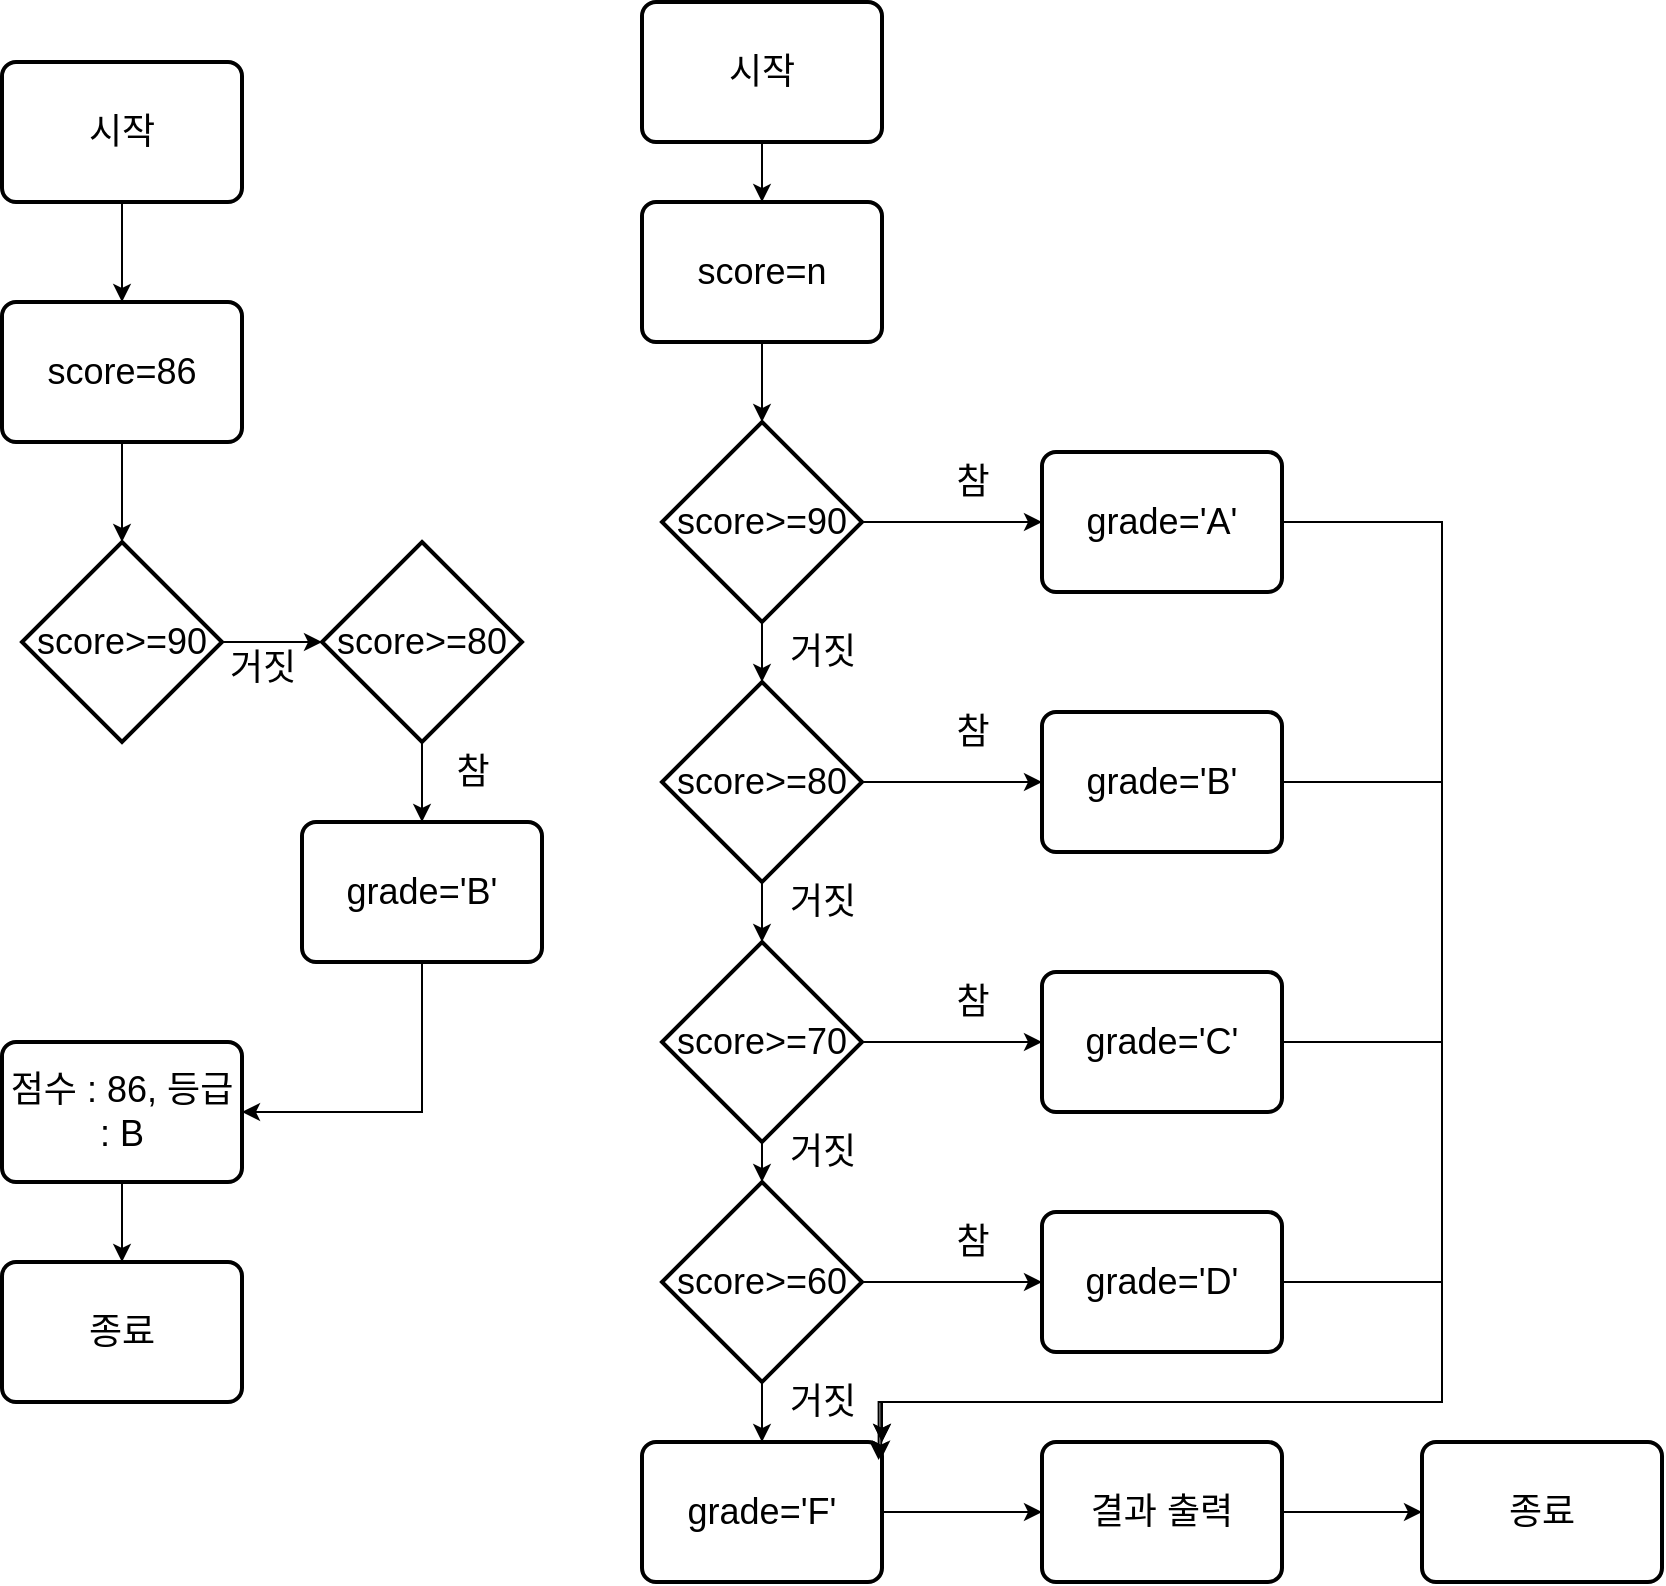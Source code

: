 <mxfile version="24.7.6">
  <diagram name="페이지-1" id="tbFB8bULalSEZeC805pr">
    <mxGraphModel dx="1221" dy="733" grid="1" gridSize="10" guides="1" tooltips="1" connect="1" arrows="1" fold="1" page="1" pageScale="1" pageWidth="1169" pageHeight="827" math="0" shadow="0">
      <root>
        <mxCell id="0" />
        <mxCell id="1" parent="0" />
        <mxCell id="adKv_Lc8FZIVJhlpuSaN-3" style="edgeStyle=orthogonalEdgeStyle;rounded=0;orthogonalLoop=1;jettySize=auto;html=1;exitX=0.5;exitY=1;exitDx=0;exitDy=0;entryX=0.5;entryY=0;entryDx=0;entryDy=0;" edge="1" parent="1" source="adKv_Lc8FZIVJhlpuSaN-1" target="adKv_Lc8FZIVJhlpuSaN-2">
          <mxGeometry relative="1" as="geometry" />
        </mxCell>
        <mxCell id="adKv_Lc8FZIVJhlpuSaN-1" value="시작" style="rounded=1;whiteSpace=wrap;html=1;absoluteArcSize=1;arcSize=14;strokeWidth=2;fontSize=18;" vertex="1" parent="1">
          <mxGeometry x="80" y="40" width="120" height="70" as="geometry" />
        </mxCell>
        <mxCell id="adKv_Lc8FZIVJhlpuSaN-2" value="score=86" style="rounded=1;whiteSpace=wrap;html=1;absoluteArcSize=1;arcSize=14;strokeWidth=2;fontSize=18;" vertex="1" parent="1">
          <mxGeometry x="80" y="160" width="120" height="70" as="geometry" />
        </mxCell>
        <mxCell id="adKv_Lc8FZIVJhlpuSaN-4" value="score&amp;gt;=90" style="strokeWidth=2;html=1;shape=mxgraph.flowchart.decision;whiteSpace=wrap;fontSize=18;" vertex="1" parent="1">
          <mxGeometry x="90" y="280" width="100" height="100" as="geometry" />
        </mxCell>
        <mxCell id="adKv_Lc8FZIVJhlpuSaN-5" style="edgeStyle=orthogonalEdgeStyle;rounded=0;orthogonalLoop=1;jettySize=auto;html=1;exitX=0.5;exitY=1;exitDx=0;exitDy=0;entryX=0.5;entryY=0;entryDx=0;entryDy=0;entryPerimeter=0;" edge="1" parent="1" source="adKv_Lc8FZIVJhlpuSaN-2" target="adKv_Lc8FZIVJhlpuSaN-4">
          <mxGeometry relative="1" as="geometry" />
        </mxCell>
        <mxCell id="adKv_Lc8FZIVJhlpuSaN-11" style="edgeStyle=orthogonalEdgeStyle;rounded=0;orthogonalLoop=1;jettySize=auto;html=1;exitX=0.5;exitY=1;exitDx=0;exitDy=0;exitPerimeter=0;entryX=0.5;entryY=0;entryDx=0;entryDy=0;" edge="1" parent="1" source="adKv_Lc8FZIVJhlpuSaN-6" target="adKv_Lc8FZIVJhlpuSaN-10">
          <mxGeometry relative="1" as="geometry" />
        </mxCell>
        <mxCell id="adKv_Lc8FZIVJhlpuSaN-6" value="score&amp;gt;=80" style="strokeWidth=2;html=1;shape=mxgraph.flowchart.decision;whiteSpace=wrap;fontSize=18;" vertex="1" parent="1">
          <mxGeometry x="240" y="280" width="100" height="100" as="geometry" />
        </mxCell>
        <mxCell id="adKv_Lc8FZIVJhlpuSaN-8" style="edgeStyle=orthogonalEdgeStyle;rounded=0;orthogonalLoop=1;jettySize=auto;html=1;exitX=1;exitY=0.5;exitDx=0;exitDy=0;exitPerimeter=0;entryX=0;entryY=0.5;entryDx=0;entryDy=0;entryPerimeter=0;" edge="1" parent="1" source="adKv_Lc8FZIVJhlpuSaN-4" target="adKv_Lc8FZIVJhlpuSaN-6">
          <mxGeometry relative="1" as="geometry" />
        </mxCell>
        <mxCell id="adKv_Lc8FZIVJhlpuSaN-9" value="거짓" style="text;html=1;align=center;verticalAlign=middle;resizable=0;points=[];autosize=1;strokeColor=none;fillColor=none;fontSize=18;" vertex="1" parent="1">
          <mxGeometry x="180" y="323" width="60" height="40" as="geometry" />
        </mxCell>
        <mxCell id="adKv_Lc8FZIVJhlpuSaN-14" style="edgeStyle=orthogonalEdgeStyle;rounded=0;orthogonalLoop=1;jettySize=auto;html=1;exitX=0.5;exitY=1;exitDx=0;exitDy=0;entryX=1;entryY=0.5;entryDx=0;entryDy=0;" edge="1" parent="1" source="adKv_Lc8FZIVJhlpuSaN-10" target="adKv_Lc8FZIVJhlpuSaN-13">
          <mxGeometry relative="1" as="geometry" />
        </mxCell>
        <mxCell id="adKv_Lc8FZIVJhlpuSaN-10" value="grade=&#39;B&#39;" style="rounded=1;whiteSpace=wrap;html=1;absoluteArcSize=1;arcSize=14;strokeWidth=2;fontSize=18;" vertex="1" parent="1">
          <mxGeometry x="230" y="420" width="120" height="70" as="geometry" />
        </mxCell>
        <mxCell id="adKv_Lc8FZIVJhlpuSaN-12" value="참" style="text;html=1;align=center;verticalAlign=middle;resizable=0;points=[];autosize=1;strokeColor=none;fillColor=none;fontSize=18;" vertex="1" parent="1">
          <mxGeometry x="295" y="375" width="40" height="40" as="geometry" />
        </mxCell>
        <mxCell id="adKv_Lc8FZIVJhlpuSaN-16" style="edgeStyle=orthogonalEdgeStyle;rounded=0;orthogonalLoop=1;jettySize=auto;html=1;exitX=0.5;exitY=1;exitDx=0;exitDy=0;entryX=0.5;entryY=0;entryDx=0;entryDy=0;" edge="1" parent="1" source="adKv_Lc8FZIVJhlpuSaN-13" target="adKv_Lc8FZIVJhlpuSaN-15">
          <mxGeometry relative="1" as="geometry" />
        </mxCell>
        <mxCell id="adKv_Lc8FZIVJhlpuSaN-13" value="점수 : 86, 등급 : B" style="rounded=1;whiteSpace=wrap;html=1;absoluteArcSize=1;arcSize=14;strokeWidth=2;fontSize=18;" vertex="1" parent="1">
          <mxGeometry x="80" y="530" width="120" height="70" as="geometry" />
        </mxCell>
        <mxCell id="adKv_Lc8FZIVJhlpuSaN-15" value="종료" style="rounded=1;whiteSpace=wrap;html=1;absoluteArcSize=1;arcSize=14;strokeWidth=2;fontSize=18;" vertex="1" parent="1">
          <mxGeometry x="80" y="640" width="120" height="70" as="geometry" />
        </mxCell>
        <mxCell id="adKv_Lc8FZIVJhlpuSaN-17" style="edgeStyle=orthogonalEdgeStyle;rounded=0;orthogonalLoop=1;jettySize=auto;html=1;exitX=0.5;exitY=1;exitDx=0;exitDy=0;entryX=0.5;entryY=0;entryDx=0;entryDy=0;" edge="1" parent="1" source="adKv_Lc8FZIVJhlpuSaN-18" target="adKv_Lc8FZIVJhlpuSaN-19">
          <mxGeometry relative="1" as="geometry" />
        </mxCell>
        <mxCell id="adKv_Lc8FZIVJhlpuSaN-18" value="시작" style="rounded=1;whiteSpace=wrap;html=1;absoluteArcSize=1;arcSize=14;strokeWidth=2;fontSize=18;" vertex="1" parent="1">
          <mxGeometry x="400" y="10" width="120" height="70" as="geometry" />
        </mxCell>
        <mxCell id="adKv_Lc8FZIVJhlpuSaN-19" value="score=n" style="rounded=1;whiteSpace=wrap;html=1;absoluteArcSize=1;arcSize=14;strokeWidth=2;fontSize=18;" vertex="1" parent="1">
          <mxGeometry x="400" y="110" width="120" height="70" as="geometry" />
        </mxCell>
        <mxCell id="adKv_Lc8FZIVJhlpuSaN-44" style="edgeStyle=orthogonalEdgeStyle;rounded=0;orthogonalLoop=1;jettySize=auto;html=1;exitX=1;exitY=0.5;exitDx=0;exitDy=0;exitPerimeter=0;" edge="1" parent="1" source="adKv_Lc8FZIVJhlpuSaN-20" target="adKv_Lc8FZIVJhlpuSaN-27">
          <mxGeometry relative="1" as="geometry" />
        </mxCell>
        <mxCell id="adKv_Lc8FZIVJhlpuSaN-20" value="score&amp;gt;=90" style="strokeWidth=2;html=1;shape=mxgraph.flowchart.decision;whiteSpace=wrap;fontSize=18;" vertex="1" parent="1">
          <mxGeometry x="410" y="220" width="100" height="100" as="geometry" />
        </mxCell>
        <mxCell id="adKv_Lc8FZIVJhlpuSaN-21" style="edgeStyle=orthogonalEdgeStyle;rounded=0;orthogonalLoop=1;jettySize=auto;html=1;exitX=0.5;exitY=1;exitDx=0;exitDy=0;entryX=0.5;entryY=0;entryDx=0;entryDy=0;entryPerimeter=0;" edge="1" parent="1" source="adKv_Lc8FZIVJhlpuSaN-19" target="adKv_Lc8FZIVJhlpuSaN-20">
          <mxGeometry relative="1" as="geometry" />
        </mxCell>
        <mxCell id="adKv_Lc8FZIVJhlpuSaN-48" style="edgeStyle=orthogonalEdgeStyle;rounded=0;orthogonalLoop=1;jettySize=auto;html=1;exitX=1;exitY=0.5;exitDx=0;exitDy=0;exitPerimeter=0;entryX=0;entryY=0.5;entryDx=0;entryDy=0;" edge="1" parent="1" source="adKv_Lc8FZIVJhlpuSaN-23" target="adKv_Lc8FZIVJhlpuSaN-45">
          <mxGeometry relative="1" as="geometry">
            <Array as="points">
              <mxPoint x="600" y="400" />
            </Array>
          </mxGeometry>
        </mxCell>
        <mxCell id="adKv_Lc8FZIVJhlpuSaN-23" value="score&amp;gt;=80" style="strokeWidth=2;html=1;shape=mxgraph.flowchart.decision;whiteSpace=wrap;fontSize=18;" vertex="1" parent="1">
          <mxGeometry x="410" y="350" width="100" height="100" as="geometry" />
        </mxCell>
        <mxCell id="adKv_Lc8FZIVJhlpuSaN-66" style="edgeStyle=orthogonalEdgeStyle;rounded=0;orthogonalLoop=1;jettySize=auto;html=1;exitX=1;exitY=0.5;exitDx=0;exitDy=0;entryX=1;entryY=0;entryDx=0;entryDy=0;" edge="1" parent="1" source="adKv_Lc8FZIVJhlpuSaN-27" target="adKv_Lc8FZIVJhlpuSaN-35">
          <mxGeometry relative="1" as="geometry">
            <mxPoint x="800" y="700" as="targetPoint" />
            <Array as="points">
              <mxPoint x="800" y="270" />
              <mxPoint x="800" y="710" />
              <mxPoint x="520" y="710" />
            </Array>
          </mxGeometry>
        </mxCell>
        <mxCell id="adKv_Lc8FZIVJhlpuSaN-27" value="grade=&#39;A&#39;" style="rounded=1;whiteSpace=wrap;html=1;absoluteArcSize=1;arcSize=14;strokeWidth=2;fontSize=18;" vertex="1" parent="1">
          <mxGeometry x="600" y="235" width="120" height="70" as="geometry" />
        </mxCell>
        <mxCell id="adKv_Lc8FZIVJhlpuSaN-28" value="참" style="text;html=1;align=center;verticalAlign=middle;resizable=0;points=[];autosize=1;strokeColor=none;fillColor=none;fontSize=18;" vertex="1" parent="1">
          <mxGeometry x="545" y="230" width="40" height="40" as="geometry" />
        </mxCell>
        <mxCell id="adKv_Lc8FZIVJhlpuSaN-42" style="edgeStyle=orthogonalEdgeStyle;rounded=0;orthogonalLoop=1;jettySize=auto;html=1;exitX=1;exitY=0.5;exitDx=0;exitDy=0;entryX=0;entryY=0.5;entryDx=0;entryDy=0;" edge="1" parent="1" source="adKv_Lc8FZIVJhlpuSaN-30" target="adKv_Lc8FZIVJhlpuSaN-31">
          <mxGeometry relative="1" as="geometry" />
        </mxCell>
        <mxCell id="adKv_Lc8FZIVJhlpuSaN-30" value="결과 출력" style="rounded=1;whiteSpace=wrap;html=1;absoluteArcSize=1;arcSize=14;strokeWidth=2;fontSize=18;" vertex="1" parent="1">
          <mxGeometry x="600" y="730" width="120" height="70" as="geometry" />
        </mxCell>
        <mxCell id="adKv_Lc8FZIVJhlpuSaN-31" value="종료" style="rounded=1;whiteSpace=wrap;html=1;absoluteArcSize=1;arcSize=14;strokeWidth=2;fontSize=18;" vertex="1" parent="1">
          <mxGeometry x="790" y="730" width="120" height="70" as="geometry" />
        </mxCell>
        <mxCell id="adKv_Lc8FZIVJhlpuSaN-49" style="edgeStyle=orthogonalEdgeStyle;rounded=0;orthogonalLoop=1;jettySize=auto;html=1;exitX=1;exitY=0.5;exitDx=0;exitDy=0;exitPerimeter=0;entryX=0;entryY=0.5;entryDx=0;entryDy=0;" edge="1" parent="1" source="adKv_Lc8FZIVJhlpuSaN-33" target="adKv_Lc8FZIVJhlpuSaN-46">
          <mxGeometry relative="1" as="geometry" />
        </mxCell>
        <mxCell id="adKv_Lc8FZIVJhlpuSaN-33" value="score&amp;gt;=70" style="strokeWidth=2;html=1;shape=mxgraph.flowchart.decision;whiteSpace=wrap;fontSize=18;" vertex="1" parent="1">
          <mxGeometry x="410" y="480" width="100" height="100" as="geometry" />
        </mxCell>
        <mxCell id="adKv_Lc8FZIVJhlpuSaN-40" style="edgeStyle=orthogonalEdgeStyle;rounded=0;orthogonalLoop=1;jettySize=auto;html=1;exitX=0.5;exitY=1;exitDx=0;exitDy=0;exitPerimeter=0;entryX=0.5;entryY=0;entryDx=0;entryDy=0;" edge="1" parent="1" source="adKv_Lc8FZIVJhlpuSaN-34" target="adKv_Lc8FZIVJhlpuSaN-35">
          <mxGeometry relative="1" as="geometry" />
        </mxCell>
        <mxCell id="adKv_Lc8FZIVJhlpuSaN-50" style="edgeStyle=orthogonalEdgeStyle;rounded=0;orthogonalLoop=1;jettySize=auto;html=1;exitX=1;exitY=0.5;exitDx=0;exitDy=0;exitPerimeter=0;entryX=0;entryY=0.5;entryDx=0;entryDy=0;" edge="1" parent="1" source="adKv_Lc8FZIVJhlpuSaN-34" target="adKv_Lc8FZIVJhlpuSaN-47">
          <mxGeometry relative="1" as="geometry" />
        </mxCell>
        <mxCell id="adKv_Lc8FZIVJhlpuSaN-34" value="score&amp;gt;=60" style="strokeWidth=2;html=1;shape=mxgraph.flowchart.decision;whiteSpace=wrap;fontSize=18;" vertex="1" parent="1">
          <mxGeometry x="410" y="600" width="100" height="100" as="geometry" />
        </mxCell>
        <mxCell id="adKv_Lc8FZIVJhlpuSaN-41" style="edgeStyle=orthogonalEdgeStyle;rounded=0;orthogonalLoop=1;jettySize=auto;html=1;exitX=1;exitY=0.5;exitDx=0;exitDy=0;entryX=0;entryY=0.5;entryDx=0;entryDy=0;" edge="1" parent="1" source="adKv_Lc8FZIVJhlpuSaN-35" target="adKv_Lc8FZIVJhlpuSaN-30">
          <mxGeometry relative="1" as="geometry" />
        </mxCell>
        <mxCell id="adKv_Lc8FZIVJhlpuSaN-35" value="grade=&#39;F&#39;" style="rounded=1;whiteSpace=wrap;html=1;absoluteArcSize=1;arcSize=14;strokeWidth=2;fontSize=18;" vertex="1" parent="1">
          <mxGeometry x="400" y="730" width="120" height="70" as="geometry" />
        </mxCell>
        <mxCell id="adKv_Lc8FZIVJhlpuSaN-36" style="edgeStyle=orthogonalEdgeStyle;rounded=0;orthogonalLoop=1;jettySize=auto;html=1;exitX=0.5;exitY=1;exitDx=0;exitDy=0;exitPerimeter=0;entryX=0.5;entryY=0;entryDx=0;entryDy=0;entryPerimeter=0;" edge="1" parent="1" source="adKv_Lc8FZIVJhlpuSaN-20" target="adKv_Lc8FZIVJhlpuSaN-23">
          <mxGeometry relative="1" as="geometry" />
        </mxCell>
        <mxCell id="adKv_Lc8FZIVJhlpuSaN-38" style="edgeStyle=orthogonalEdgeStyle;rounded=0;orthogonalLoop=1;jettySize=auto;html=1;exitX=0.5;exitY=1;exitDx=0;exitDy=0;exitPerimeter=0;entryX=0.5;entryY=0;entryDx=0;entryDy=0;entryPerimeter=0;" edge="1" parent="1" source="adKv_Lc8FZIVJhlpuSaN-33" target="adKv_Lc8FZIVJhlpuSaN-34">
          <mxGeometry relative="1" as="geometry" />
        </mxCell>
        <mxCell id="adKv_Lc8FZIVJhlpuSaN-39" style="edgeStyle=orthogonalEdgeStyle;rounded=0;orthogonalLoop=1;jettySize=auto;html=1;exitX=0.5;exitY=1;exitDx=0;exitDy=0;exitPerimeter=0;entryX=0.5;entryY=0;entryDx=0;entryDy=0;entryPerimeter=0;" edge="1" parent="1" source="adKv_Lc8FZIVJhlpuSaN-23" target="adKv_Lc8FZIVJhlpuSaN-33">
          <mxGeometry relative="1" as="geometry" />
        </mxCell>
        <mxCell id="adKv_Lc8FZIVJhlpuSaN-43" value="거짓" style="text;html=1;align=center;verticalAlign=middle;resizable=0;points=[];autosize=1;strokeColor=none;fillColor=none;fontSize=18;" vertex="1" parent="1">
          <mxGeometry x="460" y="315" width="60" height="40" as="geometry" />
        </mxCell>
        <mxCell id="adKv_Lc8FZIVJhlpuSaN-60" style="edgeStyle=orthogonalEdgeStyle;rounded=0;orthogonalLoop=1;jettySize=auto;html=1;exitX=1;exitY=0.5;exitDx=0;exitDy=0;entryX=0.986;entryY=0.129;entryDx=0;entryDy=0;entryPerimeter=0;" edge="1" parent="1" source="adKv_Lc8FZIVJhlpuSaN-45" target="adKv_Lc8FZIVJhlpuSaN-35">
          <mxGeometry relative="1" as="geometry">
            <mxPoint x="800" y="700" as="targetPoint" />
            <Array as="points">
              <mxPoint x="800" y="400" />
              <mxPoint x="800" y="710" />
              <mxPoint x="518" y="710" />
            </Array>
          </mxGeometry>
        </mxCell>
        <mxCell id="adKv_Lc8FZIVJhlpuSaN-45" value="grade=&#39;B&#39;" style="rounded=1;whiteSpace=wrap;html=1;absoluteArcSize=1;arcSize=14;strokeWidth=2;fontSize=18;" vertex="1" parent="1">
          <mxGeometry x="600" y="365" width="120" height="70" as="geometry" />
        </mxCell>
        <mxCell id="adKv_Lc8FZIVJhlpuSaN-68" style="edgeStyle=orthogonalEdgeStyle;rounded=0;orthogonalLoop=1;jettySize=auto;html=1;exitX=1;exitY=0.5;exitDx=0;exitDy=0;entryX=0.997;entryY=0.119;entryDx=0;entryDy=0;entryPerimeter=0;" edge="1" parent="1" source="adKv_Lc8FZIVJhlpuSaN-46" target="adKv_Lc8FZIVJhlpuSaN-35">
          <mxGeometry relative="1" as="geometry">
            <mxPoint x="800" y="700" as="targetPoint" />
            <Array as="points">
              <mxPoint x="800" y="530" />
              <mxPoint x="800" y="710" />
              <mxPoint x="520" y="710" />
            </Array>
          </mxGeometry>
        </mxCell>
        <mxCell id="adKv_Lc8FZIVJhlpuSaN-46" value="grade=&#39;C&#39;" style="rounded=1;whiteSpace=wrap;html=1;absoluteArcSize=1;arcSize=14;strokeWidth=2;fontSize=18;" vertex="1" parent="1">
          <mxGeometry x="600" y="495" width="120" height="70" as="geometry" />
        </mxCell>
        <mxCell id="adKv_Lc8FZIVJhlpuSaN-70" style="edgeStyle=orthogonalEdgeStyle;rounded=0;orthogonalLoop=1;jettySize=auto;html=1;exitX=1;exitY=0.5;exitDx=0;exitDy=0;entryX=1;entryY=0;entryDx=0;entryDy=0;" edge="1" parent="1" source="adKv_Lc8FZIVJhlpuSaN-47" target="adKv_Lc8FZIVJhlpuSaN-35">
          <mxGeometry relative="1" as="geometry">
            <mxPoint x="800" y="700" as="targetPoint" />
            <Array as="points">
              <mxPoint x="800" y="650" />
              <mxPoint x="800" y="710" />
              <mxPoint x="520" y="710" />
            </Array>
          </mxGeometry>
        </mxCell>
        <mxCell id="adKv_Lc8FZIVJhlpuSaN-47" value="grade=&#39;D&#39;" style="rounded=1;whiteSpace=wrap;html=1;absoluteArcSize=1;arcSize=14;strokeWidth=2;fontSize=18;" vertex="1" parent="1">
          <mxGeometry x="600" y="615" width="120" height="70" as="geometry" />
        </mxCell>
        <mxCell id="adKv_Lc8FZIVJhlpuSaN-51" value="참" style="text;html=1;align=center;verticalAlign=middle;resizable=0;points=[];autosize=1;strokeColor=none;fillColor=none;fontSize=18;" vertex="1" parent="1">
          <mxGeometry x="545" y="355" width="40" height="40" as="geometry" />
        </mxCell>
        <mxCell id="adKv_Lc8FZIVJhlpuSaN-52" value="참" style="text;html=1;align=center;verticalAlign=middle;resizable=0;points=[];autosize=1;strokeColor=none;fillColor=none;fontSize=18;" vertex="1" parent="1">
          <mxGeometry x="545" y="490" width="40" height="40" as="geometry" />
        </mxCell>
        <mxCell id="adKv_Lc8FZIVJhlpuSaN-53" value="참" style="text;html=1;align=center;verticalAlign=middle;resizable=0;points=[];autosize=1;strokeColor=none;fillColor=none;fontSize=18;" vertex="1" parent="1">
          <mxGeometry x="545" y="610" width="40" height="40" as="geometry" />
        </mxCell>
        <mxCell id="adKv_Lc8FZIVJhlpuSaN-54" value="거짓" style="text;html=1;align=center;verticalAlign=middle;resizable=0;points=[];autosize=1;strokeColor=none;fillColor=none;fontSize=18;" vertex="1" parent="1">
          <mxGeometry x="460" y="440" width="60" height="40" as="geometry" />
        </mxCell>
        <mxCell id="adKv_Lc8FZIVJhlpuSaN-55" value="거짓" style="text;html=1;align=center;verticalAlign=middle;resizable=0;points=[];autosize=1;strokeColor=none;fillColor=none;fontSize=18;" vertex="1" parent="1">
          <mxGeometry x="460" y="565" width="60" height="40" as="geometry" />
        </mxCell>
        <mxCell id="adKv_Lc8FZIVJhlpuSaN-56" value="거짓" style="text;html=1;align=center;verticalAlign=middle;resizable=0;points=[];autosize=1;strokeColor=none;fillColor=none;fontSize=18;" vertex="1" parent="1">
          <mxGeometry x="460" y="690" width="60" height="40" as="geometry" />
        </mxCell>
      </root>
    </mxGraphModel>
  </diagram>
</mxfile>
